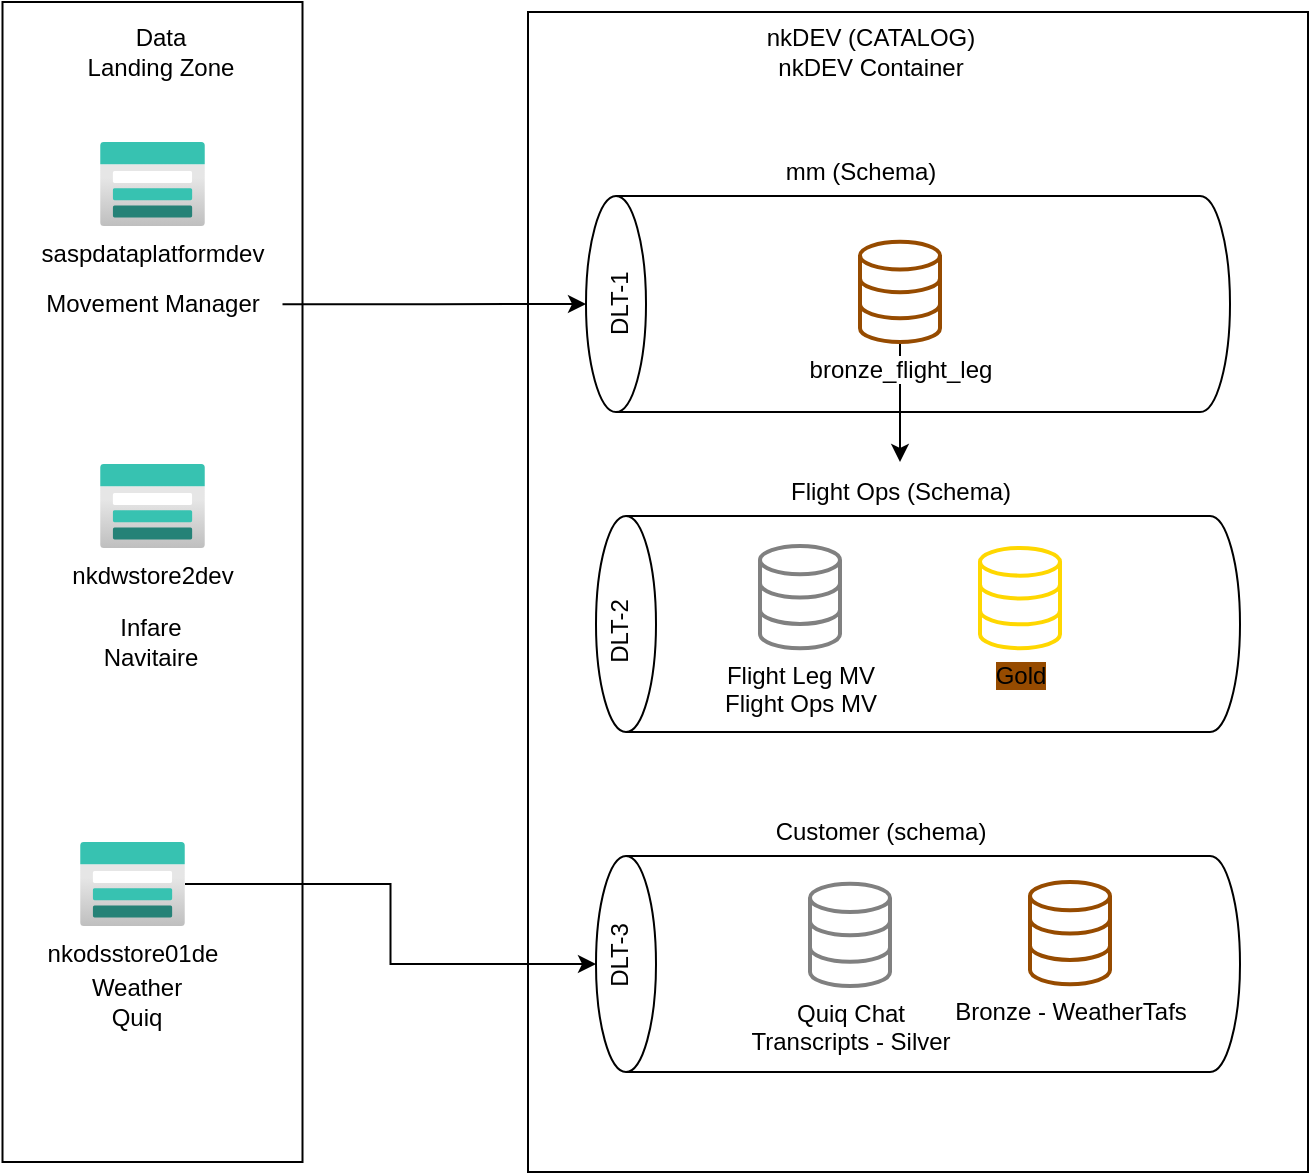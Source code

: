 <mxfile version="23.0.1" type="github">
  <diagram name="Page-1" id="3pONTu677KfvnjduAxiZ">
    <mxGraphModel dx="1674" dy="772" grid="1" gridSize="10" guides="1" tooltips="1" connect="1" arrows="1" fold="1" page="1" pageScale="1" pageWidth="850" pageHeight="1100" math="0" shadow="0">
      <root>
        <mxCell id="0" />
        <mxCell id="1" parent="0" />
        <mxCell id="abA9VttByAUSsHH8PQHx-19" value="" style="whiteSpace=wrap;html=1;" parent="1" vertex="1">
          <mxGeometry x="404" y="105" width="390" height="580" as="geometry" />
        </mxCell>
        <mxCell id="abA9VttByAUSsHH8PQHx-9" value="" style="shape=cylinder3;whiteSpace=wrap;html=1;boundedLbl=1;backgroundOutline=1;size=15;rotation=-90;" parent="1" vertex="1">
          <mxGeometry x="540" y="90.05" width="108" height="322" as="geometry" />
        </mxCell>
        <mxCell id="abA9VttByAUSsHH8PQHx-5" value="" style="whiteSpace=wrap;html=1;" parent="1" vertex="1">
          <mxGeometry x="141.25" y="100" width="150" height="580" as="geometry" />
        </mxCell>
        <mxCell id="pvvucQbLz1xyliKZrhxP-1" style="edgeStyle=orthogonalEdgeStyle;rounded=0;orthogonalLoop=1;jettySize=auto;html=1;" edge="1" parent="1" source="abA9VttByAUSsHH8PQHx-3" target="abA9VttByAUSsHH8PQHx-28">
          <mxGeometry relative="1" as="geometry" />
        </mxCell>
        <mxCell id="abA9VttByAUSsHH8PQHx-3" value="bronze_flight_leg" style="html=1;verticalLabelPosition=bottom;align=center;labelBackgroundColor=#ffffff;verticalAlign=top;strokeWidth=2;strokeColor=#964B00;shadow=0;dashed=0;shape=mxgraph.ios7.icons.data;" parent="1" vertex="1">
          <mxGeometry x="570" y="219.9" width="40" height="50.1" as="geometry" />
        </mxCell>
        <mxCell id="abA9VttByAUSsHH8PQHx-4" value="nkdwstore2dev" style="image;aspect=fixed;html=1;points=[];align=center;fontSize=12;image=img/lib/azure2/storage/Storage_Accounts.svg;" parent="1" vertex="1">
          <mxGeometry x="190" y="331" width="52.5" height="42" as="geometry" />
        </mxCell>
        <mxCell id="abA9VttByAUSsHH8PQHx-6" value="saspdataplatformdev" style="image;aspect=fixed;html=1;points=[];align=center;fontSize=12;image=img/lib/azure2/storage/Storage_Accounts.svg;" parent="1" vertex="1">
          <mxGeometry x="190" y="170" width="52.5" height="42" as="geometry" />
        </mxCell>
        <mxCell id="abA9VttByAUSsHH8PQHx-7" value="nkodsstore01de" style="image;aspect=fixed;html=1;points=[];align=center;fontSize=12;image=img/lib/azure2/storage/Storage_Accounts.svg;" parent="1" vertex="1">
          <mxGeometry x="180" y="520" width="52.5" height="42" as="geometry" />
        </mxCell>
        <mxCell id="abA9VttByAUSsHH8PQHx-15" value="Weather&lt;br&gt;Quiq" style="text;html=1;align=center;verticalAlign=middle;resizable=0;points=[];autosize=1;strokeColor=none;fillColor=none;" parent="1" vertex="1">
          <mxGeometry x="172.5" y="580" width="70" height="40" as="geometry" />
        </mxCell>
        <mxCell id="abA9VttByAUSsHH8PQHx-16" value="Infare&lt;br&gt;Navitaire&lt;br&gt;" style="text;html=1;align=center;verticalAlign=middle;resizable=0;points=[];autosize=1;strokeColor=none;fillColor=none;" parent="1" vertex="1">
          <mxGeometry x="180" y="400" width="70" height="40" as="geometry" />
        </mxCell>
        <mxCell id="abA9VttByAUSsHH8PQHx-18" style="edgeStyle=orthogonalEdgeStyle;rounded=0;orthogonalLoop=1;jettySize=auto;html=1;" parent="1" source="abA9VttByAUSsHH8PQHx-17" target="abA9VttByAUSsHH8PQHx-9" edge="1">
          <mxGeometry relative="1" as="geometry">
            <mxPoint x="300" y="350" as="sourcePoint" />
          </mxGeometry>
        </mxCell>
        <mxCell id="abA9VttByAUSsHH8PQHx-17" value="Movement Manager" style="text;html=1;align=center;verticalAlign=middle;resizable=0;points=[];autosize=1;strokeColor=none;fillColor=none;" parent="1" vertex="1">
          <mxGeometry x="151.25" y="236.05" width="130" height="30" as="geometry" />
        </mxCell>
        <mxCell id="abA9VttByAUSsHH8PQHx-21" value="" style="shape=cylinder3;whiteSpace=wrap;html=1;boundedLbl=1;backgroundOutline=1;size=15;rotation=-90;" parent="1" vertex="1">
          <mxGeometry x="545" y="250" width="108" height="322" as="geometry" />
        </mxCell>
        <mxCell id="abA9VttByAUSsHH8PQHx-23" value="Gold" style="html=1;verticalLabelPosition=bottom;align=center;labelBackgroundColor=#964B00;verticalAlign=top;strokeWidth=2;strokeColor=#FFD700;shadow=0;dashed=0;shape=mxgraph.ios7.icons.data;" parent="1" vertex="1">
          <mxGeometry x="630" y="373" width="40" height="50.1" as="geometry" />
        </mxCell>
        <mxCell id="abA9VttByAUSsHH8PQHx-24" value="Flight Leg MV&lt;br&gt;Flight Ops MV" style="html=1;verticalLabelPosition=bottom;align=center;labelBackgroundColor=#ffffff;verticalAlign=top;strokeWidth=2;strokeColor=#808080;shadow=0;dashed=0;shape=mxgraph.ios7.icons.data;" parent="1" vertex="1">
          <mxGeometry x="520" y="372" width="40" height="51.1" as="geometry" />
        </mxCell>
        <mxCell id="abA9VttByAUSsHH8PQHx-26" value="nkDEV (CATALOG)&lt;br&gt;nkDEV Container" style="text;html=1;align=center;verticalAlign=middle;resizable=0;points=[];autosize=1;strokeColor=none;fillColor=none;" parent="1" vertex="1">
          <mxGeometry x="510" y="105" width="130" height="40" as="geometry" />
        </mxCell>
        <mxCell id="abA9VttByAUSsHH8PQHx-27" value="mm (Schema)" style="text;html=1;align=center;verticalAlign=middle;resizable=0;points=[];autosize=1;strokeColor=none;fillColor=none;" parent="1" vertex="1">
          <mxGeometry x="520" y="170" width="100" height="30" as="geometry" />
        </mxCell>
        <mxCell id="abA9VttByAUSsHH8PQHx-29" value="Data&lt;br&gt;Landing Zone" style="text;html=1;align=center;verticalAlign=middle;resizable=0;points=[];autosize=1;strokeColor=none;fillColor=none;" parent="1" vertex="1">
          <mxGeometry x="170" y="105" width="100" height="40" as="geometry" />
        </mxCell>
        <mxCell id="abA9VttByAUSsHH8PQHx-30" value="" style="shape=cylinder3;whiteSpace=wrap;html=1;boundedLbl=1;backgroundOutline=1;size=15;rotation=-90;" parent="1" vertex="1">
          <mxGeometry x="545" y="420" width="108" height="322" as="geometry" />
        </mxCell>
        <mxCell id="abA9VttByAUSsHH8PQHx-31" value="Quiq Chat &lt;br&gt;Transcripts - Silver" style="html=1;verticalLabelPosition=bottom;align=center;labelBackgroundColor=#ffffff;verticalAlign=top;strokeWidth=2;strokeColor=#808080;shadow=0;dashed=0;shape=mxgraph.ios7.icons.data;" parent="1" vertex="1">
          <mxGeometry x="545" y="540.9" width="40" height="51.1" as="geometry" />
        </mxCell>
        <mxCell id="abA9VttByAUSsHH8PQHx-32" value="Customer (schema)" style="text;html=1;align=center;verticalAlign=middle;resizable=0;points=[];autosize=1;strokeColor=none;fillColor=none;" parent="1" vertex="1">
          <mxGeometry x="515" y="500" width="130" height="30" as="geometry" />
        </mxCell>
        <mxCell id="abA9VttByAUSsHH8PQHx-33" style="edgeStyle=orthogonalEdgeStyle;rounded=0;orthogonalLoop=1;jettySize=auto;html=1;entryX=0.5;entryY=0;entryDx=0;entryDy=0;entryPerimeter=0;" parent="1" source="abA9VttByAUSsHH8PQHx-7" target="abA9VttByAUSsHH8PQHx-30" edge="1">
          <mxGeometry relative="1" as="geometry" />
        </mxCell>
        <mxCell id="abA9VttByAUSsHH8PQHx-28" value="Flight Ops (Schema)" style="text;html=1;align=center;verticalAlign=middle;resizable=0;points=[];autosize=1;strokeColor=none;fillColor=none;" parent="1" vertex="1">
          <mxGeometry x="525" y="330" width="130" height="30" as="geometry" />
        </mxCell>
        <mxCell id="pvvucQbLz1xyliKZrhxP-2" value="Bronze - WeatherTafs" style="html=1;verticalLabelPosition=bottom;align=center;labelBackgroundColor=#ffffff;verticalAlign=top;strokeWidth=2;strokeColor=#964B00;shadow=0;dashed=0;shape=mxgraph.ios7.icons.data;" vertex="1" parent="1">
          <mxGeometry x="655" y="540.0" width="40" height="51.1" as="geometry" />
        </mxCell>
        <mxCell id="pvvucQbLz1xyliKZrhxP-4" value="DLT-1" style="text;html=1;align=center;verticalAlign=middle;resizable=0;points=[];autosize=1;strokeColor=none;fillColor=none;rotation=-90;" vertex="1" parent="1">
          <mxGeometry x="420" y="236.05" width="60" height="30" as="geometry" />
        </mxCell>
        <mxCell id="pvvucQbLz1xyliKZrhxP-5" value="DLT-2" style="text;html=1;align=center;verticalAlign=middle;resizable=0;points=[];autosize=1;strokeColor=none;fillColor=none;rotation=-90;" vertex="1" parent="1">
          <mxGeometry x="420" y="400" width="60" height="30" as="geometry" />
        </mxCell>
        <mxCell id="pvvucQbLz1xyliKZrhxP-6" value="DLT-3" style="text;html=1;align=center;verticalAlign=middle;resizable=0;points=[];autosize=1;strokeColor=none;fillColor=none;rotation=-90;" vertex="1" parent="1">
          <mxGeometry x="420" y="562" width="60" height="30" as="geometry" />
        </mxCell>
      </root>
    </mxGraphModel>
  </diagram>
</mxfile>
